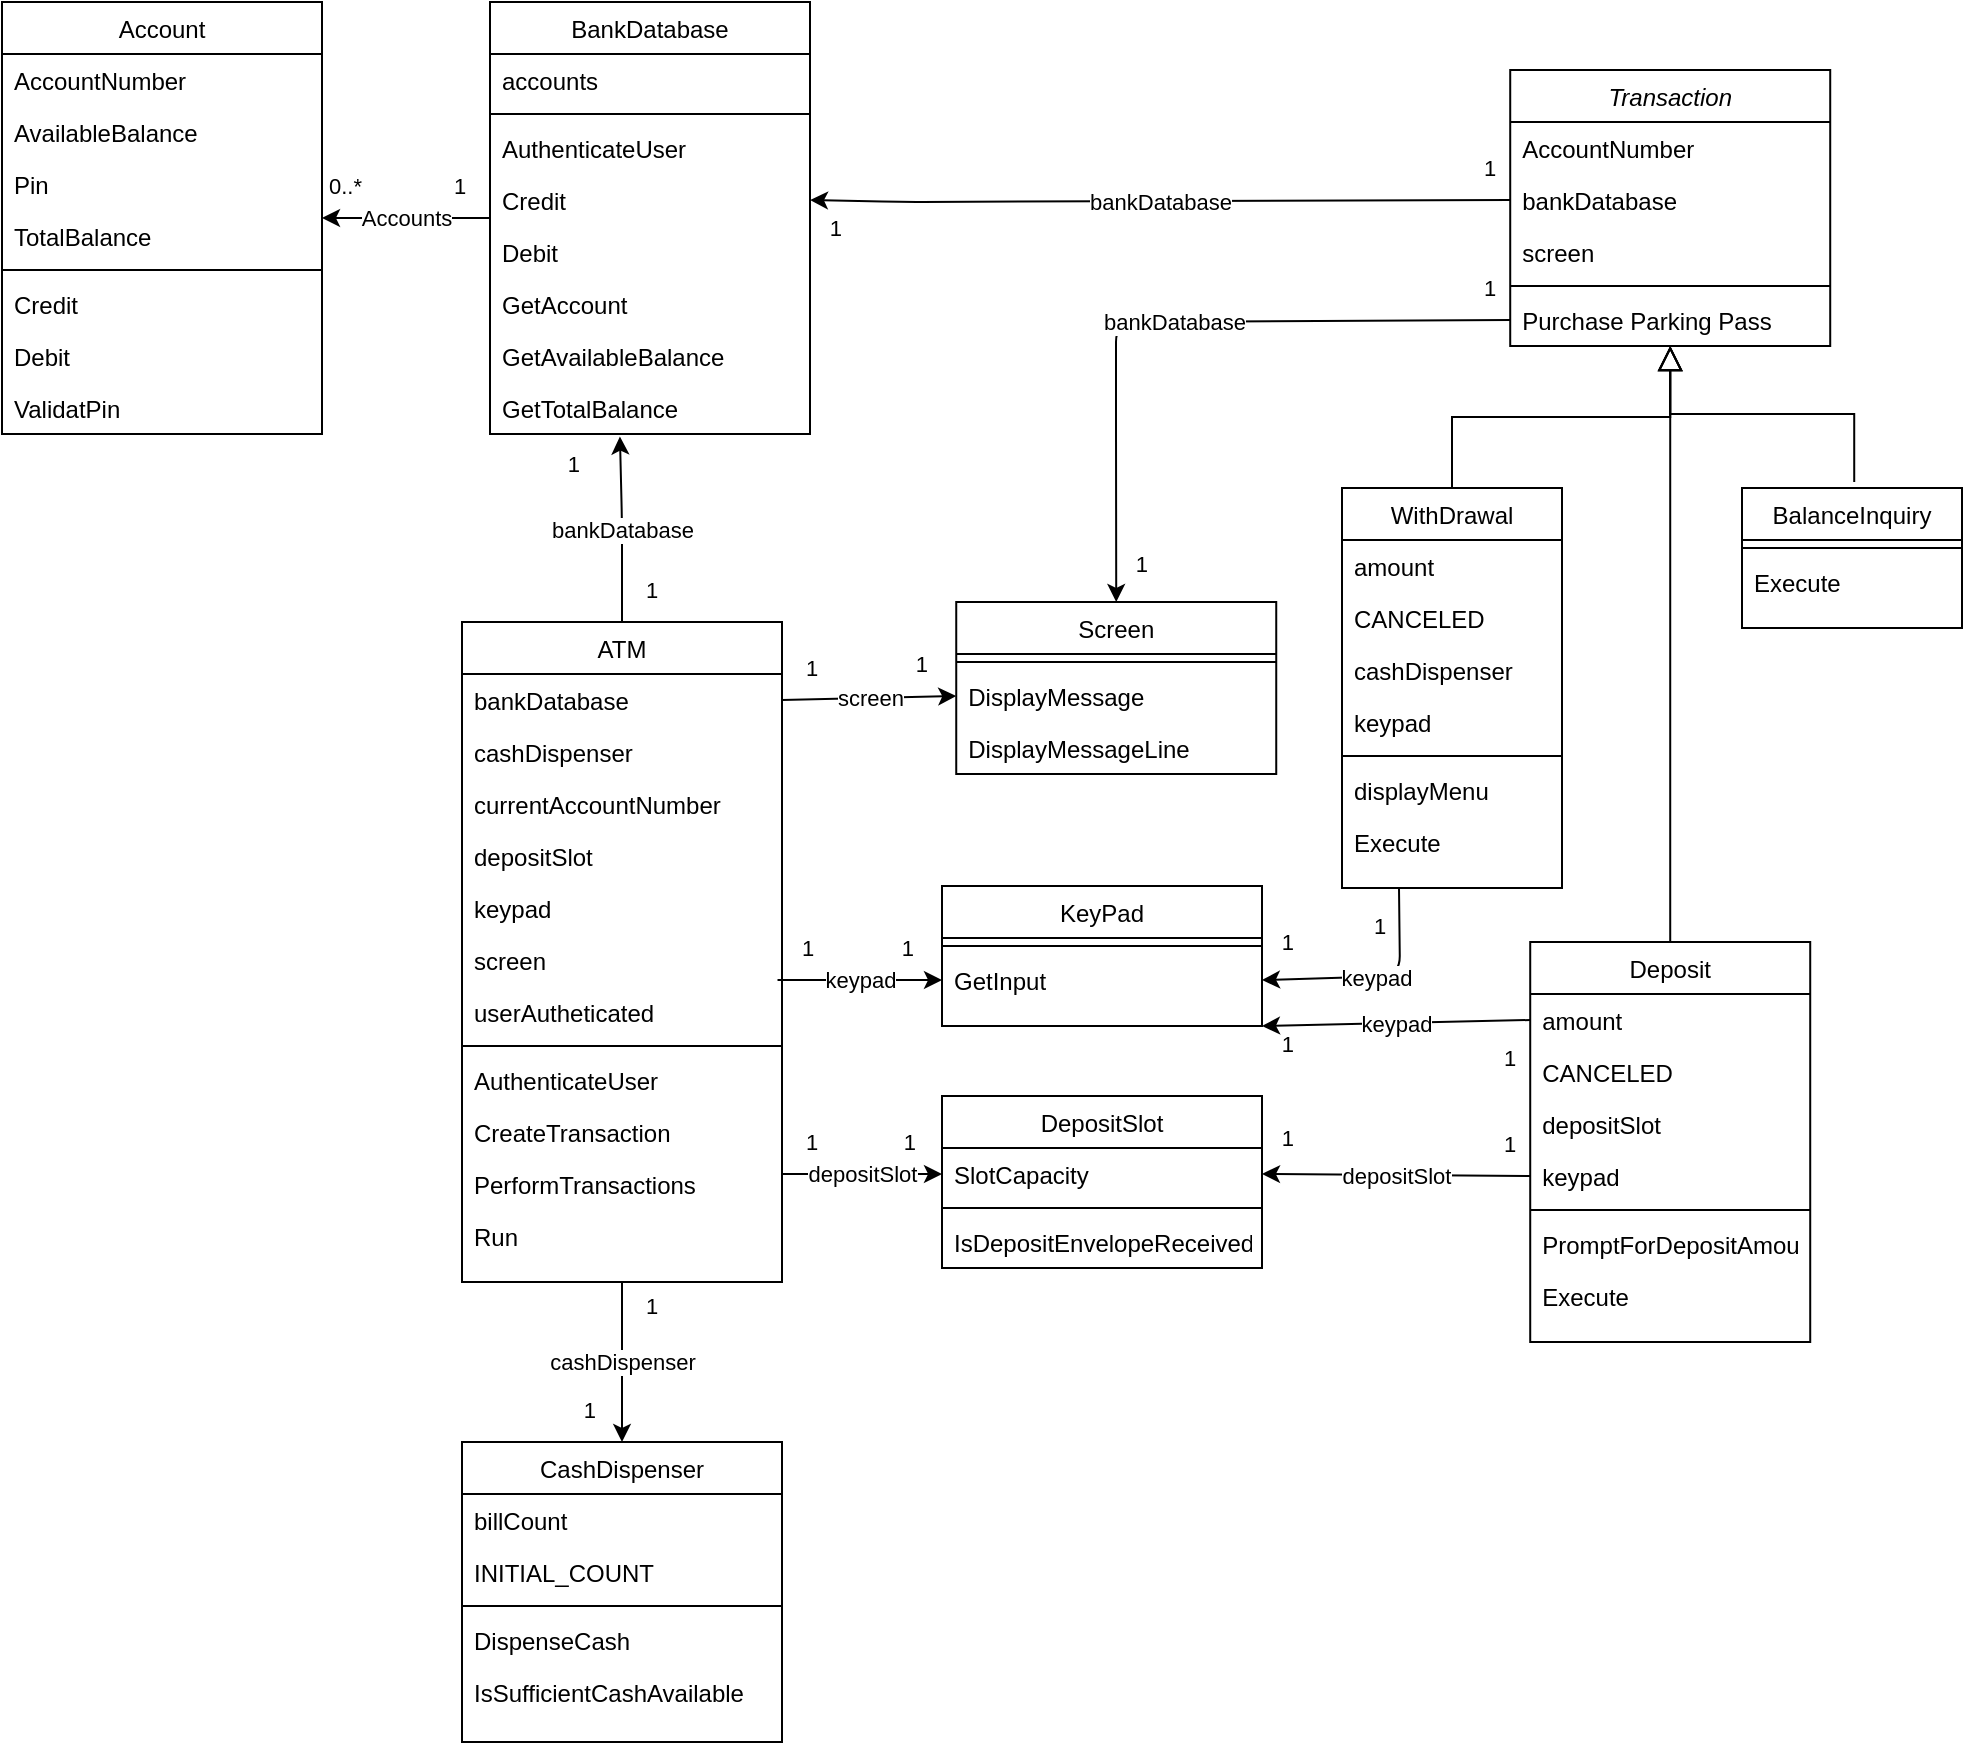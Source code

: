 <mxfile version="17.2.1" type="device"><diagram id="C5RBs43oDa-KdzZeNtuy" name="Page-1"><mxGraphModel dx="1394" dy="1018" grid="1" gridSize="10" guides="1" tooltips="1" connect="1" arrows="1" fold="1" page="1" pageScale="1" pageWidth="827" pageHeight="1169" math="0" shadow="0"><root><mxCell id="WIyWlLk6GJQsqaUBKTNV-0"/><mxCell id="WIyWlLk6GJQsqaUBKTNV-1" parent="WIyWlLk6GJQsqaUBKTNV-0"/><mxCell id="zkfFHV4jXpPFQw0GAbJ--0" value="Transaction" style="swimlane;fontStyle=2;align=center;verticalAlign=top;childLayout=stackLayout;horizontal=1;startSize=26;horizontalStack=0;resizeParent=1;resizeLast=0;collapsible=1;marginBottom=0;rounded=0;shadow=0;strokeWidth=1;" parent="WIyWlLk6GJQsqaUBKTNV-1" vertex="1"><mxGeometry x="764.11" y="54" width="160" height="138" as="geometry"><mxRectangle x="230" y="140" width="160" height="26" as="alternateBounds"/></mxGeometry></mxCell><mxCell id="zkfFHV4jXpPFQw0GAbJ--1" value="AccountNumber" style="text;align=left;verticalAlign=top;spacingLeft=4;spacingRight=4;overflow=hidden;rotatable=0;points=[[0,0.5],[1,0.5]];portConstraint=eastwest;" parent="zkfFHV4jXpPFQw0GAbJ--0" vertex="1"><mxGeometry y="26" width="160" height="26" as="geometry"/></mxCell><mxCell id="zkfFHV4jXpPFQw0GAbJ--2" value="bankDatabase" style="text;align=left;verticalAlign=top;spacingLeft=4;spacingRight=4;overflow=hidden;rotatable=0;points=[[0,0.5],[1,0.5]];portConstraint=eastwest;rounded=0;shadow=0;html=0;" parent="zkfFHV4jXpPFQw0GAbJ--0" vertex="1"><mxGeometry y="52" width="160" height="26" as="geometry"/></mxCell><mxCell id="zkfFHV4jXpPFQw0GAbJ--3" value="screen" style="text;align=left;verticalAlign=top;spacingLeft=4;spacingRight=4;overflow=hidden;rotatable=0;points=[[0,0.5],[1,0.5]];portConstraint=eastwest;rounded=0;shadow=0;html=0;" parent="zkfFHV4jXpPFQw0GAbJ--0" vertex="1"><mxGeometry y="78" width="160" height="26" as="geometry"/></mxCell><mxCell id="zkfFHV4jXpPFQw0GAbJ--4" value="" style="line;html=1;strokeWidth=1;align=left;verticalAlign=middle;spacingTop=-1;spacingLeft=3;spacingRight=3;rotatable=0;labelPosition=right;points=[];portConstraint=eastwest;" parent="zkfFHV4jXpPFQw0GAbJ--0" vertex="1"><mxGeometry y="104" width="160" height="8" as="geometry"/></mxCell><mxCell id="zkfFHV4jXpPFQw0GAbJ--5" value="Purchase Parking Pass" style="text;align=left;verticalAlign=top;spacingLeft=4;spacingRight=4;overflow=hidden;rotatable=0;points=[[0,0.5],[1,0.5]];portConstraint=eastwest;" parent="zkfFHV4jXpPFQw0GAbJ--0" vertex="1"><mxGeometry y="112" width="160" height="26" as="geometry"/></mxCell><mxCell id="zkfFHV4jXpPFQw0GAbJ--6" value="WithDrawal" style="swimlane;fontStyle=0;align=center;verticalAlign=top;childLayout=stackLayout;horizontal=1;startSize=26;horizontalStack=0;resizeParent=1;resizeLast=0;collapsible=1;marginBottom=0;rounded=0;shadow=0;strokeWidth=1;" parent="WIyWlLk6GJQsqaUBKTNV-1" vertex="1"><mxGeometry x="680" y="263" width="110" height="200" as="geometry"><mxRectangle x="130" y="380" width="160" height="26" as="alternateBounds"/></mxGeometry></mxCell><mxCell id="zkfFHV4jXpPFQw0GAbJ--7" value="amount" style="text;align=left;verticalAlign=top;spacingLeft=4;spacingRight=4;overflow=hidden;rotatable=0;points=[[0,0.5],[1,0.5]];portConstraint=eastwest;" parent="zkfFHV4jXpPFQw0GAbJ--6" vertex="1"><mxGeometry y="26" width="110" height="26" as="geometry"/></mxCell><mxCell id="zkfFHV4jXpPFQw0GAbJ--8" value="CANCELED" style="text;align=left;verticalAlign=top;spacingLeft=4;spacingRight=4;overflow=hidden;rotatable=0;points=[[0,0.5],[1,0.5]];portConstraint=eastwest;rounded=0;shadow=0;html=0;" parent="zkfFHV4jXpPFQw0GAbJ--6" vertex="1"><mxGeometry y="52" width="110" height="26" as="geometry"/></mxCell><mxCell id="OTZX02icNJSyzVODzuKE-53" value="cashDispenser" style="text;align=left;verticalAlign=top;spacingLeft=4;spacingRight=4;overflow=hidden;rotatable=0;points=[[0,0.5],[1,0.5]];portConstraint=eastwest;rounded=0;shadow=0;html=0;" vertex="1" parent="zkfFHV4jXpPFQw0GAbJ--6"><mxGeometry y="78" width="110" height="26" as="geometry"/></mxCell><mxCell id="OTZX02icNJSyzVODzuKE-54" value="keypad" style="text;align=left;verticalAlign=top;spacingLeft=4;spacingRight=4;overflow=hidden;rotatable=0;points=[[0,0.5],[1,0.5]];portConstraint=eastwest;rounded=0;shadow=0;html=0;" vertex="1" parent="zkfFHV4jXpPFQw0GAbJ--6"><mxGeometry y="104" width="110" height="26" as="geometry"/></mxCell><mxCell id="zkfFHV4jXpPFQw0GAbJ--9" value="" style="line;html=1;strokeWidth=1;align=left;verticalAlign=middle;spacingTop=-1;spacingLeft=3;spacingRight=3;rotatable=0;labelPosition=right;points=[];portConstraint=eastwest;" parent="zkfFHV4jXpPFQw0GAbJ--6" vertex="1"><mxGeometry y="130" width="110" height="8" as="geometry"/></mxCell><mxCell id="OTZX02icNJSyzVODzuKE-55" value="displayMenu" style="text;align=left;verticalAlign=top;spacingLeft=4;spacingRight=4;overflow=hidden;rotatable=0;points=[[0,0.5],[1,0.5]];portConstraint=eastwest;rounded=0;shadow=0;html=0;" vertex="1" parent="zkfFHV4jXpPFQw0GAbJ--6"><mxGeometry y="138" width="110" height="26" as="geometry"/></mxCell><mxCell id="zkfFHV4jXpPFQw0GAbJ--11" value="Execute" style="text;align=left;verticalAlign=top;spacingLeft=4;spacingRight=4;overflow=hidden;rotatable=0;points=[[0,0.5],[1,0.5]];portConstraint=eastwest;" parent="zkfFHV4jXpPFQw0GAbJ--6" vertex="1"><mxGeometry y="164" width="110" height="26" as="geometry"/></mxCell><mxCell id="zkfFHV4jXpPFQw0GAbJ--17" value="Account" style="swimlane;fontStyle=0;align=center;verticalAlign=top;childLayout=stackLayout;horizontal=1;startSize=26;horizontalStack=0;resizeParent=1;resizeLast=0;collapsible=1;marginBottom=0;rounded=0;shadow=0;strokeWidth=1;" parent="WIyWlLk6GJQsqaUBKTNV-1" vertex="1"><mxGeometry x="10" y="20" width="160" height="216" as="geometry"><mxRectangle x="550" y="140" width="160" height="26" as="alternateBounds"/></mxGeometry></mxCell><mxCell id="zkfFHV4jXpPFQw0GAbJ--18" value="AccountNumber" style="text;align=left;verticalAlign=top;spacingLeft=4;spacingRight=4;overflow=hidden;rotatable=0;points=[[0,0.5],[1,0.5]];portConstraint=eastwest;" parent="zkfFHV4jXpPFQw0GAbJ--17" vertex="1"><mxGeometry y="26" width="160" height="26" as="geometry"/></mxCell><mxCell id="zkfFHV4jXpPFQw0GAbJ--19" value="AvailableBalance" style="text;align=left;verticalAlign=top;spacingLeft=4;spacingRight=4;overflow=hidden;rotatable=0;points=[[0,0.5],[1,0.5]];portConstraint=eastwest;rounded=0;shadow=0;html=0;" parent="zkfFHV4jXpPFQw0GAbJ--17" vertex="1"><mxGeometry y="52" width="160" height="26" as="geometry"/></mxCell><mxCell id="zkfFHV4jXpPFQw0GAbJ--20" value="Pin" style="text;align=left;verticalAlign=top;spacingLeft=4;spacingRight=4;overflow=hidden;rotatable=0;points=[[0,0.5],[1,0.5]];portConstraint=eastwest;rounded=0;shadow=0;html=0;" parent="zkfFHV4jXpPFQw0GAbJ--17" vertex="1"><mxGeometry y="78" width="160" height="26" as="geometry"/></mxCell><mxCell id="zkfFHV4jXpPFQw0GAbJ--21" value="TotalBalance" style="text;align=left;verticalAlign=top;spacingLeft=4;spacingRight=4;overflow=hidden;rotatable=0;points=[[0,0.5],[1,0.5]];portConstraint=eastwest;rounded=0;shadow=0;html=0;" parent="zkfFHV4jXpPFQw0GAbJ--17" vertex="1"><mxGeometry y="104" width="160" height="26" as="geometry"/></mxCell><mxCell id="zkfFHV4jXpPFQw0GAbJ--23" value="" style="line;html=1;strokeWidth=1;align=left;verticalAlign=middle;spacingTop=-1;spacingLeft=3;spacingRight=3;rotatable=0;labelPosition=right;points=[];portConstraint=eastwest;" parent="zkfFHV4jXpPFQw0GAbJ--17" vertex="1"><mxGeometry y="130" width="160" height="8" as="geometry"/></mxCell><mxCell id="zkfFHV4jXpPFQw0GAbJ--24" value="Credit" style="text;align=left;verticalAlign=top;spacingLeft=4;spacingRight=4;overflow=hidden;rotatable=0;points=[[0,0.5],[1,0.5]];portConstraint=eastwest;" parent="zkfFHV4jXpPFQw0GAbJ--17" vertex="1"><mxGeometry y="138" width="160" height="26" as="geometry"/></mxCell><mxCell id="zkfFHV4jXpPFQw0GAbJ--25" value="Debit" style="text;align=left;verticalAlign=top;spacingLeft=4;spacingRight=4;overflow=hidden;rotatable=0;points=[[0,0.5],[1,0.5]];portConstraint=eastwest;" parent="zkfFHV4jXpPFQw0GAbJ--17" vertex="1"><mxGeometry y="164" width="160" height="26" as="geometry"/></mxCell><mxCell id="OTZX02icNJSyzVODzuKE-0" value="ValidatPin" style="text;align=left;verticalAlign=top;spacingLeft=4;spacingRight=4;overflow=hidden;rotatable=0;points=[[0,0.5],[1,0.5]];portConstraint=eastwest;" vertex="1" parent="zkfFHV4jXpPFQw0GAbJ--17"><mxGeometry y="190" width="160" height="26" as="geometry"/></mxCell><mxCell id="OTZX02icNJSyzVODzuKE-1" value="BankDatabase" style="swimlane;fontStyle=0;align=center;verticalAlign=top;childLayout=stackLayout;horizontal=1;startSize=26;horizontalStack=0;resizeParent=1;resizeLast=0;collapsible=1;marginBottom=0;rounded=0;shadow=0;strokeWidth=1;" vertex="1" parent="WIyWlLk6GJQsqaUBKTNV-1"><mxGeometry x="254" y="20" width="160" height="216" as="geometry"><mxRectangle x="550" y="140" width="160" height="26" as="alternateBounds"/></mxGeometry></mxCell><mxCell id="OTZX02icNJSyzVODzuKE-2" value="accounts" style="text;align=left;verticalAlign=top;spacingLeft=4;spacingRight=4;overflow=hidden;rotatable=0;points=[[0,0.5],[1,0.5]];portConstraint=eastwest;" vertex="1" parent="OTZX02icNJSyzVODzuKE-1"><mxGeometry y="26" width="160" height="26" as="geometry"/></mxCell><mxCell id="OTZX02icNJSyzVODzuKE-6" value="" style="line;html=1;strokeWidth=1;align=left;verticalAlign=middle;spacingTop=-1;spacingLeft=3;spacingRight=3;rotatable=0;labelPosition=right;points=[];portConstraint=eastwest;" vertex="1" parent="OTZX02icNJSyzVODzuKE-1"><mxGeometry y="52" width="160" height="8" as="geometry"/></mxCell><mxCell id="OTZX02icNJSyzVODzuKE-7" value="AuthenticateUser" style="text;align=left;verticalAlign=top;spacingLeft=4;spacingRight=4;overflow=hidden;rotatable=0;points=[[0,0.5],[1,0.5]];portConstraint=eastwest;" vertex="1" parent="OTZX02icNJSyzVODzuKE-1"><mxGeometry y="60" width="160" height="26" as="geometry"/></mxCell><mxCell id="OTZX02icNJSyzVODzuKE-8" value="Credit" style="text;align=left;verticalAlign=top;spacingLeft=4;spacingRight=4;overflow=hidden;rotatable=0;points=[[0,0.5],[1,0.5]];portConstraint=eastwest;" vertex="1" parent="OTZX02icNJSyzVODzuKE-1"><mxGeometry y="86" width="160" height="26" as="geometry"/></mxCell><mxCell id="OTZX02icNJSyzVODzuKE-9" value="Debit&#10;" style="text;align=left;verticalAlign=top;spacingLeft=4;spacingRight=4;overflow=hidden;rotatable=0;points=[[0,0.5],[1,0.5]];portConstraint=eastwest;" vertex="1" parent="OTZX02icNJSyzVODzuKE-1"><mxGeometry y="112" width="160" height="26" as="geometry"/></mxCell><mxCell id="OTZX02icNJSyzVODzuKE-10" value="GetAccount" style="text;align=left;verticalAlign=top;spacingLeft=4;spacingRight=4;overflow=hidden;rotatable=0;points=[[0,0.5],[1,0.5]];portConstraint=eastwest;" vertex="1" parent="OTZX02icNJSyzVODzuKE-1"><mxGeometry y="138" width="160" height="26" as="geometry"/></mxCell><mxCell id="OTZX02icNJSyzVODzuKE-11" value="GetAvailableBalance" style="text;align=left;verticalAlign=top;spacingLeft=4;spacingRight=4;overflow=hidden;rotatable=0;points=[[0,0.5],[1,0.5]];portConstraint=eastwest;" vertex="1" parent="OTZX02icNJSyzVODzuKE-1"><mxGeometry y="164" width="160" height="26" as="geometry"/></mxCell><mxCell id="OTZX02icNJSyzVODzuKE-12" value="GetTotalBalance" style="text;align=left;verticalAlign=top;spacingLeft=4;spacingRight=4;overflow=hidden;rotatable=0;points=[[0,0.5],[1,0.5]];portConstraint=eastwest;" vertex="1" parent="OTZX02icNJSyzVODzuKE-1"><mxGeometry y="190" width="160" height="26" as="geometry"/></mxCell><mxCell id="OTZX02icNJSyzVODzuKE-13" value="CashDispenser" style="swimlane;fontStyle=0;align=center;verticalAlign=top;childLayout=stackLayout;horizontal=1;startSize=26;horizontalStack=0;resizeParent=1;resizeLast=0;collapsible=1;marginBottom=0;rounded=0;shadow=0;strokeWidth=1;" vertex="1" parent="WIyWlLk6GJQsqaUBKTNV-1"><mxGeometry x="240" y="740" width="160" height="150" as="geometry"><mxRectangle x="550" y="140" width="160" height="26" as="alternateBounds"/></mxGeometry></mxCell><mxCell id="OTZX02icNJSyzVODzuKE-14" value="billCount" style="text;align=left;verticalAlign=top;spacingLeft=4;spacingRight=4;overflow=hidden;rotatable=0;points=[[0,0.5],[1,0.5]];portConstraint=eastwest;" vertex="1" parent="OTZX02icNJSyzVODzuKE-13"><mxGeometry y="26" width="160" height="26" as="geometry"/></mxCell><mxCell id="OTZX02icNJSyzVODzuKE-22" value="INITIAL_COUNT" style="text;align=left;verticalAlign=top;spacingLeft=4;spacingRight=4;overflow=hidden;rotatable=0;points=[[0,0.5],[1,0.5]];portConstraint=eastwest;" vertex="1" parent="OTZX02icNJSyzVODzuKE-13"><mxGeometry y="52" width="160" height="26" as="geometry"/></mxCell><mxCell id="OTZX02icNJSyzVODzuKE-15" value="" style="line;html=1;strokeWidth=1;align=left;verticalAlign=middle;spacingTop=-1;spacingLeft=3;spacingRight=3;rotatable=0;labelPosition=right;points=[];portConstraint=eastwest;" vertex="1" parent="OTZX02icNJSyzVODzuKE-13"><mxGeometry y="78" width="160" height="8" as="geometry"/></mxCell><mxCell id="OTZX02icNJSyzVODzuKE-17" value="DispenseCash" style="text;align=left;verticalAlign=top;spacingLeft=4;spacingRight=4;overflow=hidden;rotatable=0;points=[[0,0.5],[1,0.5]];portConstraint=eastwest;" vertex="1" parent="OTZX02icNJSyzVODzuKE-13"><mxGeometry y="86" width="160" height="26" as="geometry"/></mxCell><mxCell id="OTZX02icNJSyzVODzuKE-18" value="IsSufficientCashAvailable" style="text;align=left;verticalAlign=top;spacingLeft=4;spacingRight=4;overflow=hidden;rotatable=0;points=[[0,0.5],[1,0.5]];portConstraint=eastwest;" vertex="1" parent="OTZX02icNJSyzVODzuKE-13"><mxGeometry y="112" width="160" height="26" as="geometry"/></mxCell><mxCell id="OTZX02icNJSyzVODzuKE-24" value="KeyPad" style="swimlane;fontStyle=0;align=center;verticalAlign=top;childLayout=stackLayout;horizontal=1;startSize=26;horizontalStack=0;resizeParent=1;resizeLast=0;collapsible=1;marginBottom=0;rounded=0;shadow=0;strokeWidth=1;" vertex="1" parent="WIyWlLk6GJQsqaUBKTNV-1"><mxGeometry x="480" y="462" width="160" height="70" as="geometry"><mxRectangle x="550" y="140" width="160" height="26" as="alternateBounds"/></mxGeometry></mxCell><mxCell id="OTZX02icNJSyzVODzuKE-27" value="" style="line;html=1;strokeWidth=1;align=left;verticalAlign=middle;spacingTop=-1;spacingLeft=3;spacingRight=3;rotatable=0;labelPosition=right;points=[];portConstraint=eastwest;" vertex="1" parent="OTZX02icNJSyzVODzuKE-24"><mxGeometry y="26" width="160" height="8" as="geometry"/></mxCell><mxCell id="OTZX02icNJSyzVODzuKE-25" value="GetInput" style="text;align=left;verticalAlign=top;spacingLeft=4;spacingRight=4;overflow=hidden;rotatable=0;points=[[0,0.5],[1,0.5]];portConstraint=eastwest;" vertex="1" parent="OTZX02icNJSyzVODzuKE-24"><mxGeometry y="34" width="160" height="26" as="geometry"/></mxCell><mxCell id="OTZX02icNJSyzVODzuKE-30" value="Screen" style="swimlane;fontStyle=0;align=center;verticalAlign=top;childLayout=stackLayout;horizontal=1;startSize=26;horizontalStack=0;resizeParent=1;resizeLast=0;collapsible=1;marginBottom=0;rounded=0;shadow=0;strokeWidth=1;" vertex="1" parent="WIyWlLk6GJQsqaUBKTNV-1"><mxGeometry x="487.12" y="320" width="160" height="86" as="geometry"><mxRectangle x="550" y="140" width="160" height="26" as="alternateBounds"/></mxGeometry></mxCell><mxCell id="OTZX02icNJSyzVODzuKE-31" value="" style="line;html=1;strokeWidth=1;align=left;verticalAlign=middle;spacingTop=-1;spacingLeft=3;spacingRight=3;rotatable=0;labelPosition=right;points=[];portConstraint=eastwest;" vertex="1" parent="OTZX02icNJSyzVODzuKE-30"><mxGeometry y="26" width="160" height="8" as="geometry"/></mxCell><mxCell id="OTZX02icNJSyzVODzuKE-32" value="DisplayMessage" style="text;align=left;verticalAlign=top;spacingLeft=4;spacingRight=4;overflow=hidden;rotatable=0;points=[[0,0.5],[1,0.5]];portConstraint=eastwest;" vertex="1" parent="OTZX02icNJSyzVODzuKE-30"><mxGeometry y="34" width="160" height="26" as="geometry"/></mxCell><mxCell id="OTZX02icNJSyzVODzuKE-34" value="DisplayMessageLine" style="text;align=left;verticalAlign=top;spacingLeft=4;spacingRight=4;overflow=hidden;rotatable=0;points=[[0,0.5],[1,0.5]];portConstraint=eastwest;" vertex="1" parent="OTZX02icNJSyzVODzuKE-30"><mxGeometry y="60" width="160" height="26" as="geometry"/></mxCell><mxCell id="OTZX02icNJSyzVODzuKE-35" value="DepositSlot" style="swimlane;fontStyle=0;align=center;verticalAlign=top;childLayout=stackLayout;horizontal=1;startSize=26;horizontalStack=0;resizeParent=1;resizeLast=0;collapsible=1;marginBottom=0;rounded=0;shadow=0;strokeWidth=1;" vertex="1" parent="WIyWlLk6GJQsqaUBKTNV-1"><mxGeometry x="480" y="567" width="160" height="86" as="geometry"><mxRectangle x="550" y="140" width="160" height="26" as="alternateBounds"/></mxGeometry></mxCell><mxCell id="OTZX02icNJSyzVODzuKE-37" value="SlotCapacity" style="text;align=left;verticalAlign=top;spacingLeft=4;spacingRight=4;overflow=hidden;rotatable=0;points=[[0,0.5],[1,0.5]];portConstraint=eastwest;" vertex="1" parent="OTZX02icNJSyzVODzuKE-35"><mxGeometry y="26" width="160" height="26" as="geometry"/></mxCell><mxCell id="OTZX02icNJSyzVODzuKE-36" value="" style="line;html=1;strokeWidth=1;align=left;verticalAlign=middle;spacingTop=-1;spacingLeft=3;spacingRight=3;rotatable=0;labelPosition=right;points=[];portConstraint=eastwest;" vertex="1" parent="OTZX02icNJSyzVODzuKE-35"><mxGeometry y="52" width="160" height="8" as="geometry"/></mxCell><mxCell id="OTZX02icNJSyzVODzuKE-38" value="IsDepositEnvelopeReceived" style="text;align=left;verticalAlign=top;spacingLeft=4;spacingRight=4;overflow=hidden;rotatable=0;points=[[0,0.5],[1,0.5]];portConstraint=eastwest;" vertex="1" parent="OTZX02icNJSyzVODzuKE-35"><mxGeometry y="60" width="160" height="26" as="geometry"/></mxCell><mxCell id="OTZX02icNJSyzVODzuKE-40" value="ATM" style="swimlane;fontStyle=0;align=center;verticalAlign=top;childLayout=stackLayout;horizontal=1;startSize=26;horizontalStack=0;resizeParent=1;resizeLast=0;collapsible=1;marginBottom=0;rounded=0;shadow=0;strokeWidth=1;" vertex="1" parent="WIyWlLk6GJQsqaUBKTNV-1"><mxGeometry x="240" y="330" width="160" height="330" as="geometry"><mxRectangle x="550" y="140" width="160" height="26" as="alternateBounds"/></mxGeometry></mxCell><mxCell id="OTZX02icNJSyzVODzuKE-41" value="bankDatabase" style="text;align=left;verticalAlign=top;spacingLeft=4;spacingRight=4;overflow=hidden;rotatable=0;points=[[0,0.5],[1,0.5]];portConstraint=eastwest;" vertex="1" parent="OTZX02icNJSyzVODzuKE-40"><mxGeometry y="26" width="160" height="26" as="geometry"/></mxCell><mxCell id="OTZX02icNJSyzVODzuKE-43" value="cashDispenser" style="text;align=left;verticalAlign=top;spacingLeft=4;spacingRight=4;overflow=hidden;rotatable=0;points=[[0,0.5],[1,0.5]];portConstraint=eastwest;" vertex="1" parent="OTZX02icNJSyzVODzuKE-40"><mxGeometry y="52" width="160" height="26" as="geometry"/></mxCell><mxCell id="OTZX02icNJSyzVODzuKE-44" value="currentAccountNumber" style="text;align=left;verticalAlign=top;spacingLeft=4;spacingRight=4;overflow=hidden;rotatable=0;points=[[0,0.5],[1,0.5]];portConstraint=eastwest;" vertex="1" parent="OTZX02icNJSyzVODzuKE-40"><mxGeometry y="78" width="160" height="26" as="geometry"/></mxCell><mxCell id="OTZX02icNJSyzVODzuKE-48" value="depositSlot" style="text;align=left;verticalAlign=top;spacingLeft=4;spacingRight=4;overflow=hidden;rotatable=0;points=[[0,0.5],[1,0.5]];portConstraint=eastwest;" vertex="1" parent="OTZX02icNJSyzVODzuKE-40"><mxGeometry y="104" width="160" height="26" as="geometry"/></mxCell><mxCell id="OTZX02icNJSyzVODzuKE-47" value="keypad" style="text;align=left;verticalAlign=top;spacingLeft=4;spacingRight=4;overflow=hidden;rotatable=0;points=[[0,0.5],[1,0.5]];portConstraint=eastwest;" vertex="1" parent="OTZX02icNJSyzVODzuKE-40"><mxGeometry y="130" width="160" height="26" as="geometry"/></mxCell><mxCell id="OTZX02icNJSyzVODzuKE-46" value="screen" style="text;align=left;verticalAlign=top;spacingLeft=4;spacingRight=4;overflow=hidden;rotatable=0;points=[[0,0.5],[1,0.5]];portConstraint=eastwest;" vertex="1" parent="OTZX02icNJSyzVODzuKE-40"><mxGeometry y="156" width="160" height="26" as="geometry"/></mxCell><mxCell id="OTZX02icNJSyzVODzuKE-45" value="userAutheticated" style="text;align=left;verticalAlign=top;spacingLeft=4;spacingRight=4;overflow=hidden;rotatable=0;points=[[0,0.5],[1,0.5]];portConstraint=eastwest;" vertex="1" parent="OTZX02icNJSyzVODzuKE-40"><mxGeometry y="182" width="160" height="26" as="geometry"/></mxCell><mxCell id="OTZX02icNJSyzVODzuKE-42" value="" style="line;html=1;strokeWidth=1;align=left;verticalAlign=middle;spacingTop=-1;spacingLeft=3;spacingRight=3;rotatable=0;labelPosition=right;points=[];portConstraint=eastwest;" vertex="1" parent="OTZX02icNJSyzVODzuKE-40"><mxGeometry y="208" width="160" height="8" as="geometry"/></mxCell><mxCell id="OTZX02icNJSyzVODzuKE-49" value="AuthenticateUser" style="text;align=left;verticalAlign=top;spacingLeft=4;spacingRight=4;overflow=hidden;rotatable=0;points=[[0,0.5],[1,0.5]];portConstraint=eastwest;" vertex="1" parent="OTZX02icNJSyzVODzuKE-40"><mxGeometry y="216" width="160" height="26" as="geometry"/></mxCell><mxCell id="OTZX02icNJSyzVODzuKE-50" value="CreateTransaction" style="text;align=left;verticalAlign=top;spacingLeft=4;spacingRight=4;overflow=hidden;rotatable=0;points=[[0,0.5],[1,0.5]];portConstraint=eastwest;" vertex="1" parent="OTZX02icNJSyzVODzuKE-40"><mxGeometry y="242" width="160" height="26" as="geometry"/></mxCell><mxCell id="OTZX02icNJSyzVODzuKE-51" value="PerformTransactions" style="text;align=left;verticalAlign=top;spacingLeft=4;spacingRight=4;overflow=hidden;rotatable=0;points=[[0,0.5],[1,0.5]];portConstraint=eastwest;" vertex="1" parent="OTZX02icNJSyzVODzuKE-40"><mxGeometry y="268" width="160" height="26" as="geometry"/></mxCell><mxCell id="OTZX02icNJSyzVODzuKE-52" value="Run" style="text;align=left;verticalAlign=top;spacingLeft=4;spacingRight=4;overflow=hidden;rotatable=0;points=[[0,0.5],[1,0.5]];portConstraint=eastwest;" vertex="1" parent="OTZX02icNJSyzVODzuKE-40"><mxGeometry y="294" width="160" height="26" as="geometry"/></mxCell><mxCell id="OTZX02icNJSyzVODzuKE-56" value="Deposit" style="swimlane;fontStyle=0;align=center;verticalAlign=top;childLayout=stackLayout;horizontal=1;startSize=26;horizontalStack=0;resizeParent=1;resizeLast=0;collapsible=1;marginBottom=0;rounded=0;shadow=0;strokeWidth=1;" vertex="1" parent="WIyWlLk6GJQsqaUBKTNV-1"><mxGeometry x="774.11" y="490" width="140" height="200" as="geometry"><mxRectangle x="130" y="380" width="160" height="26" as="alternateBounds"/></mxGeometry></mxCell><mxCell id="OTZX02icNJSyzVODzuKE-57" value="amount" style="text;align=left;verticalAlign=top;spacingLeft=4;spacingRight=4;overflow=hidden;rotatable=0;points=[[0,0.5],[1,0.5]];portConstraint=eastwest;" vertex="1" parent="OTZX02icNJSyzVODzuKE-56"><mxGeometry y="26" width="140" height="26" as="geometry"/></mxCell><mxCell id="OTZX02icNJSyzVODzuKE-58" value="CANCELED" style="text;align=left;verticalAlign=top;spacingLeft=4;spacingRight=4;overflow=hidden;rotatable=0;points=[[0,0.5],[1,0.5]];portConstraint=eastwest;rounded=0;shadow=0;html=0;" vertex="1" parent="OTZX02icNJSyzVODzuKE-56"><mxGeometry y="52" width="140" height="26" as="geometry"/></mxCell><mxCell id="OTZX02icNJSyzVODzuKE-59" value="depositSlot" style="text;align=left;verticalAlign=top;spacingLeft=4;spacingRight=4;overflow=hidden;rotatable=0;points=[[0,0.5],[1,0.5]];portConstraint=eastwest;rounded=0;shadow=0;html=0;" vertex="1" parent="OTZX02icNJSyzVODzuKE-56"><mxGeometry y="78" width="140" height="26" as="geometry"/></mxCell><mxCell id="OTZX02icNJSyzVODzuKE-60" value="keypad" style="text;align=left;verticalAlign=top;spacingLeft=4;spacingRight=4;overflow=hidden;rotatable=0;points=[[0,0.5],[1,0.5]];portConstraint=eastwest;rounded=0;shadow=0;html=0;" vertex="1" parent="OTZX02icNJSyzVODzuKE-56"><mxGeometry y="104" width="140" height="26" as="geometry"/></mxCell><mxCell id="OTZX02icNJSyzVODzuKE-61" value="" style="line;html=1;strokeWidth=1;align=left;verticalAlign=middle;spacingTop=-1;spacingLeft=3;spacingRight=3;rotatable=0;labelPosition=right;points=[];portConstraint=eastwest;" vertex="1" parent="OTZX02icNJSyzVODzuKE-56"><mxGeometry y="130" width="140" height="8" as="geometry"/></mxCell><mxCell id="OTZX02icNJSyzVODzuKE-62" value="PromptForDepositAmount" style="text;align=left;verticalAlign=top;spacingLeft=4;spacingRight=4;overflow=hidden;rotatable=0;points=[[0,0.5],[1,0.5]];portConstraint=eastwest;rounded=0;shadow=0;html=0;" vertex="1" parent="OTZX02icNJSyzVODzuKE-56"><mxGeometry y="138" width="140" height="26" as="geometry"/></mxCell><mxCell id="OTZX02icNJSyzVODzuKE-63" value="Execute" style="text;align=left;verticalAlign=top;spacingLeft=4;spacingRight=4;overflow=hidden;rotatable=0;points=[[0,0.5],[1,0.5]];portConstraint=eastwest;" vertex="1" parent="OTZX02icNJSyzVODzuKE-56"><mxGeometry y="164" width="140" height="26" as="geometry"/></mxCell><mxCell id="OTZX02icNJSyzVODzuKE-64" value="BalanceInquiry" style="swimlane;fontStyle=0;align=center;verticalAlign=top;childLayout=stackLayout;horizontal=1;startSize=26;horizontalStack=0;resizeParent=1;resizeLast=0;collapsible=1;marginBottom=0;rounded=0;shadow=0;strokeWidth=1;" vertex="1" parent="WIyWlLk6GJQsqaUBKTNV-1"><mxGeometry x="880" y="263" width="110" height="70" as="geometry"><mxRectangle x="130" y="380" width="160" height="26" as="alternateBounds"/></mxGeometry></mxCell><mxCell id="OTZX02icNJSyzVODzuKE-69" value="" style="line;html=1;strokeWidth=1;align=left;verticalAlign=middle;spacingTop=-1;spacingLeft=3;spacingRight=3;rotatable=0;labelPosition=right;points=[];portConstraint=eastwest;" vertex="1" parent="OTZX02icNJSyzVODzuKE-64"><mxGeometry y="26" width="110" height="8" as="geometry"/></mxCell><mxCell id="OTZX02icNJSyzVODzuKE-71" value="Execute" style="text;align=left;verticalAlign=top;spacingLeft=4;spacingRight=4;overflow=hidden;rotatable=0;points=[[0,0.5],[1,0.5]];portConstraint=eastwest;" vertex="1" parent="OTZX02icNJSyzVODzuKE-64"><mxGeometry y="34" width="110" height="26" as="geometry"/></mxCell><mxCell id="OTZX02icNJSyzVODzuKE-73" value="" style="endArrow=classic;html=1;rounded=0;" edge="1" parent="WIyWlLk6GJQsqaUBKTNV-1" source="OTZX02icNJSyzVODzuKE-1" target="zkfFHV4jXpPFQw0GAbJ--17"><mxGeometry relative="1" as="geometry"><mxPoint x="254" y="30" as="sourcePoint"/><mxPoint x="414" y="30" as="targetPoint"/></mxGeometry></mxCell><mxCell id="OTZX02icNJSyzVODzuKE-74" value="Accounts" style="edgeLabel;resizable=0;html=1;align=center;verticalAlign=middle;" connectable="0" vertex="1" parent="OTZX02icNJSyzVODzuKE-73"><mxGeometry relative="1" as="geometry"/></mxCell><mxCell id="OTZX02icNJSyzVODzuKE-75" value="1" style="edgeLabel;resizable=0;html=1;align=left;verticalAlign=bottom;" connectable="0" vertex="1" parent="OTZX02icNJSyzVODzuKE-73"><mxGeometry x="-1" relative="1" as="geometry"><mxPoint x="-20" y="-8" as="offset"/></mxGeometry></mxCell><mxCell id="OTZX02icNJSyzVODzuKE-76" value="0..*" style="edgeLabel;resizable=0;html=1;align=right;verticalAlign=bottom;" connectable="0" vertex="1" parent="OTZX02icNJSyzVODzuKE-73"><mxGeometry x="1" relative="1" as="geometry"><mxPoint x="20" y="-8" as="offset"/></mxGeometry></mxCell><mxCell id="OTZX02icNJSyzVODzuKE-79" value="" style="endArrow=block;endSize=10;endFill=0;shadow=0;strokeWidth=1;rounded=0;edgeStyle=elbowEdgeStyle;elbow=vertical;exitX=0.5;exitY=0;exitDx=0;exitDy=0;" edge="1" parent="WIyWlLk6GJQsqaUBKTNV-1" source="zkfFHV4jXpPFQw0GAbJ--6" target="zkfFHV4jXpPFQw0GAbJ--0"><mxGeometry width="160" relative="1" as="geometry"><mxPoint x="740" y="270" as="sourcePoint"/><mxPoint x="794.11" y="248" as="targetPoint"/></mxGeometry></mxCell><mxCell id="OTZX02icNJSyzVODzuKE-80" value="" style="endArrow=block;endSize=10;endFill=0;shadow=0;strokeWidth=1;rounded=0;edgeStyle=elbowEdgeStyle;elbow=vertical;exitX=0.5;exitY=0;exitDx=0;exitDy=0;" edge="1" parent="WIyWlLk6GJQsqaUBKTNV-1" target="zkfFHV4jXpPFQw0GAbJ--5"><mxGeometry width="160" relative="1" as="geometry"><mxPoint x="936.11" y="260" as="sourcePoint"/><mxPoint x="454.11" y="348" as="targetPoint"/></mxGeometry></mxCell><mxCell id="OTZX02icNJSyzVODzuKE-82" value="" style="endArrow=block;endSize=10;endFill=0;shadow=0;strokeWidth=1;rounded=0;edgeStyle=elbowEdgeStyle;elbow=vertical;exitX=0.5;exitY=0;exitDx=0;exitDy=0;" edge="1" parent="WIyWlLk6GJQsqaUBKTNV-1" source="OTZX02icNJSyzVODzuKE-56" target="zkfFHV4jXpPFQw0GAbJ--0"><mxGeometry width="160" relative="1" as="geometry"><mxPoint x="904.11" y="350" as="sourcePoint"/><mxPoint x="794.11" y="248" as="targetPoint"/></mxGeometry></mxCell><mxCell id="OTZX02icNJSyzVODzuKE-86" value="" style="endArrow=classic;html=1;rounded=0;exitX=1;exitY=0.5;exitDx=0;exitDy=0;entryX=0;entryY=0.5;entryDx=0;entryDy=0;" edge="1" parent="WIyWlLk6GJQsqaUBKTNV-1" source="OTZX02icNJSyzVODzuKE-41" target="OTZX02icNJSyzVODzuKE-32"><mxGeometry relative="1" as="geometry"><mxPoint x="120" y="650" as="sourcePoint"/><mxPoint x="180.0" y="138" as="targetPoint"/></mxGeometry></mxCell><mxCell id="OTZX02icNJSyzVODzuKE-87" value="screen" style="edgeLabel;resizable=0;html=1;align=center;verticalAlign=middle;" connectable="0" vertex="1" parent="OTZX02icNJSyzVODzuKE-86"><mxGeometry relative="1" as="geometry"/></mxCell><mxCell id="OTZX02icNJSyzVODzuKE-88" value="1" style="edgeLabel;resizable=0;html=1;align=left;verticalAlign=bottom;" connectable="0" vertex="1" parent="OTZX02icNJSyzVODzuKE-86"><mxGeometry x="-1" relative="1" as="geometry"><mxPoint x="10" y="-8" as="offset"/></mxGeometry></mxCell><mxCell id="OTZX02icNJSyzVODzuKE-89" value="1" style="edgeLabel;resizable=0;html=1;align=right;verticalAlign=bottom;" connectable="0" vertex="1" parent="OTZX02icNJSyzVODzuKE-86"><mxGeometry x="1" relative="1" as="geometry"><mxPoint x="-13" y="-8" as="offset"/></mxGeometry></mxCell><mxCell id="OTZX02icNJSyzVODzuKE-90" value="&lt;br&gt;" style="endArrow=classic;html=1;rounded=0;exitX=0.986;exitY=-0.113;exitDx=0;exitDy=0;entryX=0;entryY=0.5;entryDx=0;entryDy=0;exitPerimeter=0;" edge="1" parent="WIyWlLk6GJQsqaUBKTNV-1" source="OTZX02icNJSyzVODzuKE-45" target="OTZX02icNJSyzVODzuKE-25"><mxGeometry relative="1" as="geometry"><mxPoint x="180.0" y="411.0" as="sourcePoint"/><mxPoint x="263" y="410" as="targetPoint"/></mxGeometry></mxCell><mxCell id="OTZX02icNJSyzVODzuKE-91" value="keypad" style="edgeLabel;resizable=0;html=1;align=center;verticalAlign=middle;" connectable="0" vertex="1" parent="OTZX02icNJSyzVODzuKE-90"><mxGeometry relative="1" as="geometry"/></mxCell><mxCell id="OTZX02icNJSyzVODzuKE-92" value="1" style="edgeLabel;resizable=0;html=1;align=left;verticalAlign=bottom;" connectable="0" vertex="1" parent="OTZX02icNJSyzVODzuKE-90"><mxGeometry x="-1" relative="1" as="geometry"><mxPoint x="10" y="-8" as="offset"/></mxGeometry></mxCell><mxCell id="OTZX02icNJSyzVODzuKE-93" value="1" style="edgeLabel;resizable=0;html=1;align=right;verticalAlign=bottom;" connectable="0" vertex="1" parent="OTZX02icNJSyzVODzuKE-90"><mxGeometry x="1" relative="1" as="geometry"><mxPoint x="-13" y="-8" as="offset"/></mxGeometry></mxCell><mxCell id="OTZX02icNJSyzVODzuKE-94" value="" style="endArrow=classic;html=1;rounded=0;entryX=0;entryY=0.5;entryDx=0;entryDy=0;" edge="1" parent="WIyWlLk6GJQsqaUBKTNV-1" target="OTZX02icNJSyzVODzuKE-37"><mxGeometry relative="1" as="geometry"><mxPoint x="400" y="606" as="sourcePoint"/><mxPoint x="253" y="609.41" as="targetPoint"/></mxGeometry></mxCell><mxCell id="OTZX02icNJSyzVODzuKE-95" value="depositSlot" style="edgeLabel;resizable=0;html=1;align=center;verticalAlign=middle;" connectable="0" vertex="1" parent="OTZX02icNJSyzVODzuKE-94"><mxGeometry relative="1" as="geometry"/></mxCell><mxCell id="OTZX02icNJSyzVODzuKE-96" value="1" style="edgeLabel;resizable=0;html=1;align=left;verticalAlign=bottom;" connectable="0" vertex="1" parent="OTZX02icNJSyzVODzuKE-94"><mxGeometry x="-1" relative="1" as="geometry"><mxPoint x="10" y="-8" as="offset"/></mxGeometry></mxCell><mxCell id="OTZX02icNJSyzVODzuKE-97" value="1" style="edgeLabel;resizable=0;html=1;align=right;verticalAlign=bottom;" connectable="0" vertex="1" parent="OTZX02icNJSyzVODzuKE-94"><mxGeometry x="1" relative="1" as="geometry"><mxPoint x="-13" y="-8" as="offset"/></mxGeometry></mxCell><mxCell id="OTZX02icNJSyzVODzuKE-98" value="" style="endArrow=classic;html=1;rounded=1;exitX=0.5;exitY=0;exitDx=0;exitDy=0;entryX=0.406;entryY=1.05;entryDx=0;entryDy=0;entryPerimeter=0;" edge="1" parent="WIyWlLk6GJQsqaUBKTNV-1" source="OTZX02icNJSyzVODzuKE-40" target="OTZX02icNJSyzVODzuKE-12"><mxGeometry relative="1" as="geometry"><mxPoint x="180.0" y="620.41" as="sourcePoint"/><mxPoint x="263" y="619.41" as="targetPoint"/><Array as="points"><mxPoint x="320" y="280"/></Array></mxGeometry></mxCell><mxCell id="OTZX02icNJSyzVODzuKE-99" value="bankDatabase" style="edgeLabel;resizable=0;html=1;align=center;verticalAlign=middle;" connectable="0" vertex="1" parent="OTZX02icNJSyzVODzuKE-98"><mxGeometry relative="1" as="geometry"/></mxCell><mxCell id="OTZX02icNJSyzVODzuKE-100" value="1" style="edgeLabel;resizable=0;html=1;align=left;verticalAlign=bottom;" connectable="0" vertex="1" parent="OTZX02icNJSyzVODzuKE-98"><mxGeometry x="-1" relative="1" as="geometry"><mxPoint x="10" y="-8" as="offset"/></mxGeometry></mxCell><mxCell id="OTZX02icNJSyzVODzuKE-101" value="1" style="edgeLabel;resizable=0;html=1;align=right;verticalAlign=bottom;" connectable="0" vertex="1" parent="OTZX02icNJSyzVODzuKE-98"><mxGeometry x="1" relative="1" as="geometry"><mxPoint x="-19" y="22" as="offset"/></mxGeometry></mxCell><mxCell id="OTZX02icNJSyzVODzuKE-104" value="" style="endArrow=classic;html=1;rounded=1;exitX=0;exitY=0.5;exitDx=0;exitDy=0;entryX=1;entryY=0.5;entryDx=0;entryDy=0;" edge="1" parent="WIyWlLk6GJQsqaUBKTNV-1" source="zkfFHV4jXpPFQw0GAbJ--2" target="OTZX02icNJSyzVODzuKE-8"><mxGeometry relative="1" as="geometry"><mxPoint x="100.0" y="358" as="sourcePoint"/><mxPoint x="328.96" y="247.3" as="targetPoint"/><Array as="points"><mxPoint x="460" y="120"/></Array></mxGeometry></mxCell><mxCell id="OTZX02icNJSyzVODzuKE-105" value="bankDatabase" style="edgeLabel;resizable=0;html=1;align=center;verticalAlign=middle;" connectable="0" vertex="1" parent="OTZX02icNJSyzVODzuKE-104"><mxGeometry relative="1" as="geometry"/></mxCell><mxCell id="OTZX02icNJSyzVODzuKE-106" value="1" style="edgeLabel;resizable=0;html=1;align=left;verticalAlign=bottom;" connectable="0" vertex="1" parent="OTZX02icNJSyzVODzuKE-104"><mxGeometry x="-1" relative="1" as="geometry"><mxPoint x="-15" y="-8" as="offset"/></mxGeometry></mxCell><mxCell id="OTZX02icNJSyzVODzuKE-107" value="1" style="edgeLabel;resizable=0;html=1;align=right;verticalAlign=bottom;" connectable="0" vertex="1" parent="OTZX02icNJSyzVODzuKE-104"><mxGeometry x="1" relative="1" as="geometry"><mxPoint x="16" y="22" as="offset"/></mxGeometry></mxCell><mxCell id="OTZX02icNJSyzVODzuKE-108" value="" style="endArrow=classic;html=1;rounded=1;exitX=0;exitY=0.5;exitDx=0;exitDy=0;entryX=0.5;entryY=0;entryDx=0;entryDy=0;" edge="1" parent="WIyWlLk6GJQsqaUBKTNV-1" source="zkfFHV4jXpPFQw0GAbJ--5" target="OTZX02icNJSyzVODzuKE-30"><mxGeometry relative="1" as="geometry"><mxPoint x="610" y="129" as="sourcePoint"/><mxPoint x="424" y="129" as="targetPoint"/><Array as="points"><mxPoint x="567" y="180"/><mxPoint x="567" y="230"/></Array></mxGeometry></mxCell><mxCell id="OTZX02icNJSyzVODzuKE-109" value="bankDatabase" style="edgeLabel;resizable=0;html=1;align=center;verticalAlign=middle;" connectable="0" vertex="1" parent="OTZX02icNJSyzVODzuKE-108"><mxGeometry relative="1" as="geometry"/></mxCell><mxCell id="OTZX02icNJSyzVODzuKE-110" value="1" style="edgeLabel;resizable=0;html=1;align=left;verticalAlign=bottom;" connectable="0" vertex="1" parent="OTZX02icNJSyzVODzuKE-108"><mxGeometry x="-1" relative="1" as="geometry"><mxPoint x="-15" y="-8" as="offset"/></mxGeometry></mxCell><mxCell id="OTZX02icNJSyzVODzuKE-111" value="1" style="edgeLabel;resizable=0;html=1;align=right;verticalAlign=bottom;" connectable="0" vertex="1" parent="OTZX02icNJSyzVODzuKE-108"><mxGeometry x="1" relative="1" as="geometry"><mxPoint x="16" y="-10" as="offset"/></mxGeometry></mxCell><mxCell id="OTZX02icNJSyzVODzuKE-112" value="" style="endArrow=classic;html=1;rounded=1;exitX=0;exitY=0.5;exitDx=0;exitDy=0;entryX=1;entryY=0.5;entryDx=0;entryDy=0;" edge="1" parent="WIyWlLk6GJQsqaUBKTNV-1" source="OTZX02icNJSyzVODzuKE-60" target="OTZX02icNJSyzVODzuKE-37"><mxGeometry relative="1" as="geometry"><mxPoint x="610" y="189" as="sourcePoint"/><mxPoint x="343" y="350" as="targetPoint"/><Array as="points"/></mxGeometry></mxCell><mxCell id="OTZX02icNJSyzVODzuKE-113" value="depositSlot" style="edgeLabel;resizable=0;html=1;align=center;verticalAlign=middle;" connectable="0" vertex="1" parent="OTZX02icNJSyzVODzuKE-112"><mxGeometry relative="1" as="geometry"/></mxCell><mxCell id="OTZX02icNJSyzVODzuKE-114" value="1" style="edgeLabel;resizable=0;html=1;align=left;verticalAlign=bottom;" connectable="0" vertex="1" parent="OTZX02icNJSyzVODzuKE-112"><mxGeometry x="-1" relative="1" as="geometry"><mxPoint x="-15" y="-8" as="offset"/></mxGeometry></mxCell><mxCell id="OTZX02icNJSyzVODzuKE-115" value="1" style="edgeLabel;resizable=0;html=1;align=right;verticalAlign=bottom;" connectable="0" vertex="1" parent="OTZX02icNJSyzVODzuKE-112"><mxGeometry x="1" relative="1" as="geometry"><mxPoint x="16" y="-10" as="offset"/></mxGeometry></mxCell><mxCell id="OTZX02icNJSyzVODzuKE-118" value="" style="endArrow=classic;html=1;rounded=0;entryX=0.5;entryY=0;entryDx=0;entryDy=0;exitX=0.5;exitY=1;exitDx=0;exitDy=0;" edge="1" parent="WIyWlLk6GJQsqaUBKTNV-1" source="OTZX02icNJSyzVODzuKE-40" target="OTZX02icNJSyzVODzuKE-13"><mxGeometry relative="1" as="geometry"><mxPoint x="470" y="810.0" as="sourcePoint"/><mxPoint x="532.88" y="810.0" as="targetPoint"/></mxGeometry></mxCell><mxCell id="OTZX02icNJSyzVODzuKE-119" value="cashDispenser" style="edgeLabel;resizable=0;html=1;align=center;verticalAlign=middle;" connectable="0" vertex="1" parent="OTZX02icNJSyzVODzuKE-118"><mxGeometry relative="1" as="geometry"/></mxCell><mxCell id="OTZX02icNJSyzVODzuKE-120" value="1" style="edgeLabel;resizable=0;html=1;align=left;verticalAlign=bottom;" connectable="0" vertex="1" parent="OTZX02icNJSyzVODzuKE-118"><mxGeometry x="-1" relative="1" as="geometry"><mxPoint x="10" y="20" as="offset"/></mxGeometry></mxCell><mxCell id="OTZX02icNJSyzVODzuKE-121" value="1" style="edgeLabel;resizable=0;html=1;align=right;verticalAlign=bottom;" connectable="0" vertex="1" parent="OTZX02icNJSyzVODzuKE-118"><mxGeometry x="1" relative="1" as="geometry"><mxPoint x="-13" y="-8" as="offset"/></mxGeometry></mxCell><mxCell id="OTZX02icNJSyzVODzuKE-123" value="" style="endArrow=classic;html=1;rounded=1;entryX=1;entryY=0.5;entryDx=0;entryDy=0;exitX=0.25;exitY=1;exitDx=0;exitDy=0;" edge="1" parent="WIyWlLk6GJQsqaUBKTNV-1" target="OTZX02icNJSyzVODzuKE-25"><mxGeometry relative="1" as="geometry"><mxPoint x="708.5" y="463" as="sourcePoint"/><mxPoint x="641" y="495" as="targetPoint"/><Array as="points"><mxPoint x="709" y="507"/></Array></mxGeometry></mxCell><mxCell id="OTZX02icNJSyzVODzuKE-124" value="keypad" style="edgeLabel;resizable=0;html=1;align=center;verticalAlign=middle;" connectable="0" vertex="1" parent="OTZX02icNJSyzVODzuKE-123"><mxGeometry relative="1" as="geometry"/></mxCell><mxCell id="OTZX02icNJSyzVODzuKE-125" value="1" style="edgeLabel;resizable=0;html=1;align=left;verticalAlign=bottom;" connectable="0" vertex="1" parent="OTZX02icNJSyzVODzuKE-123"><mxGeometry x="-1" relative="1" as="geometry"><mxPoint x="-15" y="27" as="offset"/></mxGeometry></mxCell><mxCell id="OTZX02icNJSyzVODzuKE-126" value="1" style="edgeLabel;resizable=0;html=1;align=right;verticalAlign=bottom;" connectable="0" vertex="1" parent="OTZX02icNJSyzVODzuKE-123"><mxGeometry x="1" relative="1" as="geometry"><mxPoint x="16" y="-10" as="offset"/></mxGeometry></mxCell><mxCell id="OTZX02icNJSyzVODzuKE-127" value="" style="endArrow=classic;html=1;rounded=1;entryX=1;entryY=1;entryDx=0;entryDy=0;exitX=0;exitY=0.5;exitDx=0;exitDy=0;" edge="1" parent="WIyWlLk6GJQsqaUBKTNV-1" source="OTZX02icNJSyzVODzuKE-57" target="OTZX02icNJSyzVODzuKE-24"><mxGeometry relative="1" as="geometry"><mxPoint x="718.5" y="473" as="sourcePoint"/><mxPoint x="650" y="519.0" as="targetPoint"/><Array as="points"/></mxGeometry></mxCell><mxCell id="OTZX02icNJSyzVODzuKE-128" value="keypad" style="edgeLabel;resizable=0;html=1;align=center;verticalAlign=middle;" connectable="0" vertex="1" parent="OTZX02icNJSyzVODzuKE-127"><mxGeometry relative="1" as="geometry"/></mxCell><mxCell id="OTZX02icNJSyzVODzuKE-129" value="1" style="edgeLabel;resizable=0;html=1;align=left;verticalAlign=bottom;" connectable="0" vertex="1" parent="OTZX02icNJSyzVODzuKE-127"><mxGeometry x="-1" relative="1" as="geometry"><mxPoint x="-15" y="27" as="offset"/></mxGeometry></mxCell><mxCell id="OTZX02icNJSyzVODzuKE-130" value="1" style="edgeLabel;resizable=0;html=1;align=right;verticalAlign=bottom;" connectable="0" vertex="1" parent="OTZX02icNJSyzVODzuKE-127"><mxGeometry x="1" relative="1" as="geometry"><mxPoint x="16" y="18" as="offset"/></mxGeometry></mxCell></root></mxGraphModel></diagram></mxfile>